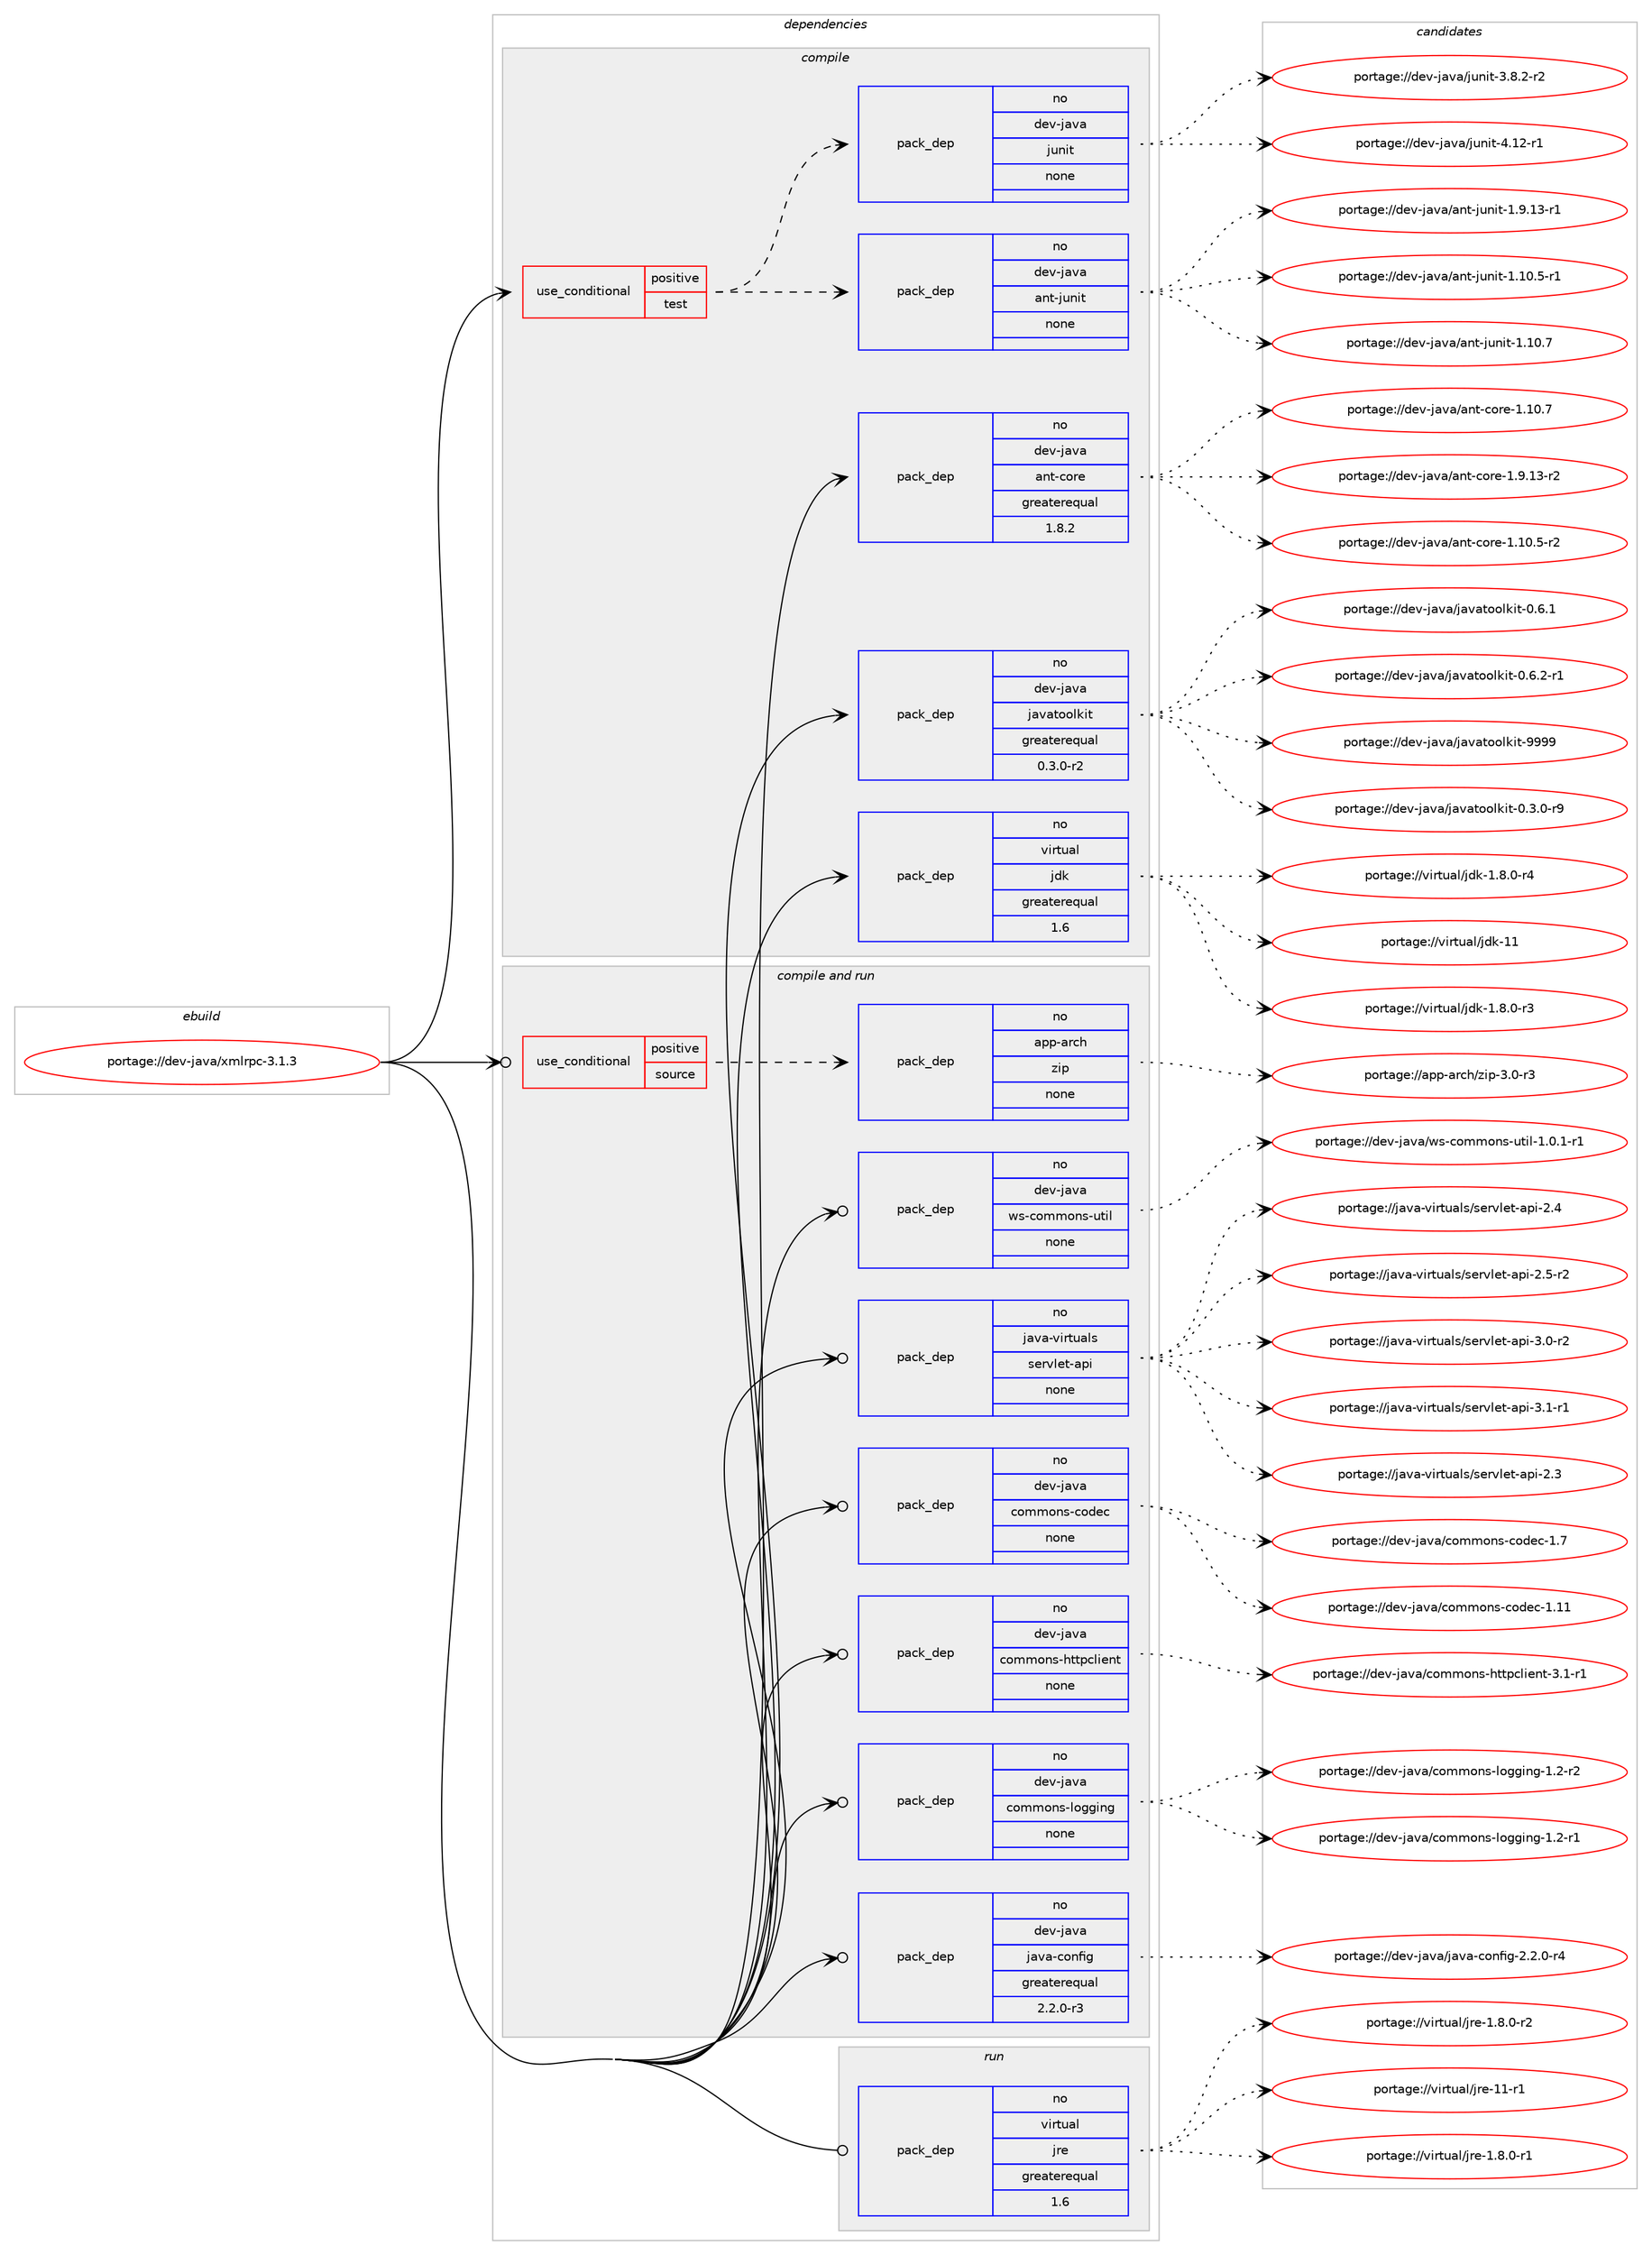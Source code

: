 digraph prolog {

# *************
# Graph options
# *************

newrank=true;
concentrate=true;
compound=true;
graph [rankdir=LR,fontname=Helvetica,fontsize=10,ranksep=1.5];#, ranksep=2.5, nodesep=0.2];
edge  [arrowhead=vee];
node  [fontname=Helvetica,fontsize=10];

# **********
# The ebuild
# **********

subgraph cluster_leftcol {
color=gray;
rank=same;
label=<<i>ebuild</i>>;
id [label="portage://dev-java/xmlrpc-3.1.3", color=red, width=4, href="../dev-java/xmlrpc-3.1.3.svg"];
}

# ****************
# The dependencies
# ****************

subgraph cluster_midcol {
color=gray;
label=<<i>dependencies</i>>;
subgraph cluster_compile {
fillcolor="#eeeeee";
style=filled;
label=<<i>compile</i>>;
subgraph cond18961 {
dependency92570 [label=<<TABLE BORDER="0" CELLBORDER="1" CELLSPACING="0" CELLPADDING="4"><TR><TD ROWSPAN="3" CELLPADDING="10">use_conditional</TD></TR><TR><TD>positive</TD></TR><TR><TD>test</TD></TR></TABLE>>, shape=none, color=red];
subgraph pack70877 {
dependency92571 [label=<<TABLE BORDER="0" CELLBORDER="1" CELLSPACING="0" CELLPADDING="4" WIDTH="220"><TR><TD ROWSPAN="6" CELLPADDING="30">pack_dep</TD></TR><TR><TD WIDTH="110">no</TD></TR><TR><TD>dev-java</TD></TR><TR><TD>ant-junit</TD></TR><TR><TD>none</TD></TR><TR><TD></TD></TR></TABLE>>, shape=none, color=blue];
}
dependency92570:e -> dependency92571:w [weight=20,style="dashed",arrowhead="vee"];
subgraph pack70878 {
dependency92572 [label=<<TABLE BORDER="0" CELLBORDER="1" CELLSPACING="0" CELLPADDING="4" WIDTH="220"><TR><TD ROWSPAN="6" CELLPADDING="30">pack_dep</TD></TR><TR><TD WIDTH="110">no</TD></TR><TR><TD>dev-java</TD></TR><TR><TD>junit</TD></TR><TR><TD>none</TD></TR><TR><TD></TD></TR></TABLE>>, shape=none, color=blue];
}
dependency92570:e -> dependency92572:w [weight=20,style="dashed",arrowhead="vee"];
}
id:e -> dependency92570:w [weight=20,style="solid",arrowhead="vee"];
subgraph pack70879 {
dependency92573 [label=<<TABLE BORDER="0" CELLBORDER="1" CELLSPACING="0" CELLPADDING="4" WIDTH="220"><TR><TD ROWSPAN="6" CELLPADDING="30">pack_dep</TD></TR><TR><TD WIDTH="110">no</TD></TR><TR><TD>dev-java</TD></TR><TR><TD>ant-core</TD></TR><TR><TD>greaterequal</TD></TR><TR><TD>1.8.2</TD></TR></TABLE>>, shape=none, color=blue];
}
id:e -> dependency92573:w [weight=20,style="solid",arrowhead="vee"];
subgraph pack70880 {
dependency92574 [label=<<TABLE BORDER="0" CELLBORDER="1" CELLSPACING="0" CELLPADDING="4" WIDTH="220"><TR><TD ROWSPAN="6" CELLPADDING="30">pack_dep</TD></TR><TR><TD WIDTH="110">no</TD></TR><TR><TD>dev-java</TD></TR><TR><TD>javatoolkit</TD></TR><TR><TD>greaterequal</TD></TR><TR><TD>0.3.0-r2</TD></TR></TABLE>>, shape=none, color=blue];
}
id:e -> dependency92574:w [weight=20,style="solid",arrowhead="vee"];
subgraph pack70881 {
dependency92575 [label=<<TABLE BORDER="0" CELLBORDER="1" CELLSPACING="0" CELLPADDING="4" WIDTH="220"><TR><TD ROWSPAN="6" CELLPADDING="30">pack_dep</TD></TR><TR><TD WIDTH="110">no</TD></TR><TR><TD>virtual</TD></TR><TR><TD>jdk</TD></TR><TR><TD>greaterequal</TD></TR><TR><TD>1.6</TD></TR></TABLE>>, shape=none, color=blue];
}
id:e -> dependency92575:w [weight=20,style="solid",arrowhead="vee"];
}
subgraph cluster_compileandrun {
fillcolor="#eeeeee";
style=filled;
label=<<i>compile and run</i>>;
subgraph cond18962 {
dependency92576 [label=<<TABLE BORDER="0" CELLBORDER="1" CELLSPACING="0" CELLPADDING="4"><TR><TD ROWSPAN="3" CELLPADDING="10">use_conditional</TD></TR><TR><TD>positive</TD></TR><TR><TD>source</TD></TR></TABLE>>, shape=none, color=red];
subgraph pack70882 {
dependency92577 [label=<<TABLE BORDER="0" CELLBORDER="1" CELLSPACING="0" CELLPADDING="4" WIDTH="220"><TR><TD ROWSPAN="6" CELLPADDING="30">pack_dep</TD></TR><TR><TD WIDTH="110">no</TD></TR><TR><TD>app-arch</TD></TR><TR><TD>zip</TD></TR><TR><TD>none</TD></TR><TR><TD></TD></TR></TABLE>>, shape=none, color=blue];
}
dependency92576:e -> dependency92577:w [weight=20,style="dashed",arrowhead="vee"];
}
id:e -> dependency92576:w [weight=20,style="solid",arrowhead="odotvee"];
subgraph pack70883 {
dependency92578 [label=<<TABLE BORDER="0" CELLBORDER="1" CELLSPACING="0" CELLPADDING="4" WIDTH="220"><TR><TD ROWSPAN="6" CELLPADDING="30">pack_dep</TD></TR><TR><TD WIDTH="110">no</TD></TR><TR><TD>dev-java</TD></TR><TR><TD>commons-codec</TD></TR><TR><TD>none</TD></TR><TR><TD></TD></TR></TABLE>>, shape=none, color=blue];
}
id:e -> dependency92578:w [weight=20,style="solid",arrowhead="odotvee"];
subgraph pack70884 {
dependency92579 [label=<<TABLE BORDER="0" CELLBORDER="1" CELLSPACING="0" CELLPADDING="4" WIDTH="220"><TR><TD ROWSPAN="6" CELLPADDING="30">pack_dep</TD></TR><TR><TD WIDTH="110">no</TD></TR><TR><TD>dev-java</TD></TR><TR><TD>commons-httpclient</TD></TR><TR><TD>none</TD></TR><TR><TD></TD></TR></TABLE>>, shape=none, color=blue];
}
id:e -> dependency92579:w [weight=20,style="solid",arrowhead="odotvee"];
subgraph pack70885 {
dependency92580 [label=<<TABLE BORDER="0" CELLBORDER="1" CELLSPACING="0" CELLPADDING="4" WIDTH="220"><TR><TD ROWSPAN="6" CELLPADDING="30">pack_dep</TD></TR><TR><TD WIDTH="110">no</TD></TR><TR><TD>dev-java</TD></TR><TR><TD>commons-logging</TD></TR><TR><TD>none</TD></TR><TR><TD></TD></TR></TABLE>>, shape=none, color=blue];
}
id:e -> dependency92580:w [weight=20,style="solid",arrowhead="odotvee"];
subgraph pack70886 {
dependency92581 [label=<<TABLE BORDER="0" CELLBORDER="1" CELLSPACING="0" CELLPADDING="4" WIDTH="220"><TR><TD ROWSPAN="6" CELLPADDING="30">pack_dep</TD></TR><TR><TD WIDTH="110">no</TD></TR><TR><TD>dev-java</TD></TR><TR><TD>java-config</TD></TR><TR><TD>greaterequal</TD></TR><TR><TD>2.2.0-r3</TD></TR></TABLE>>, shape=none, color=blue];
}
id:e -> dependency92581:w [weight=20,style="solid",arrowhead="odotvee"];
subgraph pack70887 {
dependency92582 [label=<<TABLE BORDER="0" CELLBORDER="1" CELLSPACING="0" CELLPADDING="4" WIDTH="220"><TR><TD ROWSPAN="6" CELLPADDING="30">pack_dep</TD></TR><TR><TD WIDTH="110">no</TD></TR><TR><TD>dev-java</TD></TR><TR><TD>ws-commons-util</TD></TR><TR><TD>none</TD></TR><TR><TD></TD></TR></TABLE>>, shape=none, color=blue];
}
id:e -> dependency92582:w [weight=20,style="solid",arrowhead="odotvee"];
subgraph pack70888 {
dependency92583 [label=<<TABLE BORDER="0" CELLBORDER="1" CELLSPACING="0" CELLPADDING="4" WIDTH="220"><TR><TD ROWSPAN="6" CELLPADDING="30">pack_dep</TD></TR><TR><TD WIDTH="110">no</TD></TR><TR><TD>java-virtuals</TD></TR><TR><TD>servlet-api</TD></TR><TR><TD>none</TD></TR><TR><TD></TD></TR></TABLE>>, shape=none, color=blue];
}
id:e -> dependency92583:w [weight=20,style="solid",arrowhead="odotvee"];
}
subgraph cluster_run {
fillcolor="#eeeeee";
style=filled;
label=<<i>run</i>>;
subgraph pack70889 {
dependency92584 [label=<<TABLE BORDER="0" CELLBORDER="1" CELLSPACING="0" CELLPADDING="4" WIDTH="220"><TR><TD ROWSPAN="6" CELLPADDING="30">pack_dep</TD></TR><TR><TD WIDTH="110">no</TD></TR><TR><TD>virtual</TD></TR><TR><TD>jre</TD></TR><TR><TD>greaterequal</TD></TR><TR><TD>1.6</TD></TR></TABLE>>, shape=none, color=blue];
}
id:e -> dependency92584:w [weight=20,style="solid",arrowhead="odot"];
}
}

# **************
# The candidates
# **************

subgraph cluster_choices {
rank=same;
color=gray;
label=<<i>candidates</i>>;

subgraph choice70877 {
color=black;
nodesep=1;
choiceportage100101118451069711897479711011645106117110105116454946494846534511449 [label="portage://dev-java/ant-junit-1.10.5-r1", color=red, width=4,href="../dev-java/ant-junit-1.10.5-r1.svg"];
choiceportage10010111845106971189747971101164510611711010511645494649484655 [label="portage://dev-java/ant-junit-1.10.7", color=red, width=4,href="../dev-java/ant-junit-1.10.7.svg"];
choiceportage100101118451069711897479711011645106117110105116454946574649514511449 [label="portage://dev-java/ant-junit-1.9.13-r1", color=red, width=4,href="../dev-java/ant-junit-1.9.13-r1.svg"];
dependency92571:e -> choiceportage100101118451069711897479711011645106117110105116454946494846534511449:w [style=dotted,weight="100"];
dependency92571:e -> choiceportage10010111845106971189747971101164510611711010511645494649484655:w [style=dotted,weight="100"];
dependency92571:e -> choiceportage100101118451069711897479711011645106117110105116454946574649514511449:w [style=dotted,weight="100"];
}
subgraph choice70878 {
color=black;
nodesep=1;
choiceportage100101118451069711897471061171101051164551465646504511450 [label="portage://dev-java/junit-3.8.2-r2", color=red, width=4,href="../dev-java/junit-3.8.2-r2.svg"];
choiceportage1001011184510697118974710611711010511645524649504511449 [label="portage://dev-java/junit-4.12-r1", color=red, width=4,href="../dev-java/junit-4.12-r1.svg"];
dependency92572:e -> choiceportage100101118451069711897471061171101051164551465646504511450:w [style=dotted,weight="100"];
dependency92572:e -> choiceportage1001011184510697118974710611711010511645524649504511449:w [style=dotted,weight="100"];
}
subgraph choice70879 {
color=black;
nodesep=1;
choiceportage10010111845106971189747971101164599111114101454946494846534511450 [label="portage://dev-java/ant-core-1.10.5-r2", color=red, width=4,href="../dev-java/ant-core-1.10.5-r2.svg"];
choiceportage1001011184510697118974797110116459911111410145494649484655 [label="portage://dev-java/ant-core-1.10.7", color=red, width=4,href="../dev-java/ant-core-1.10.7.svg"];
choiceportage10010111845106971189747971101164599111114101454946574649514511450 [label="portage://dev-java/ant-core-1.9.13-r2", color=red, width=4,href="../dev-java/ant-core-1.9.13-r2.svg"];
dependency92573:e -> choiceportage10010111845106971189747971101164599111114101454946494846534511450:w [style=dotted,weight="100"];
dependency92573:e -> choiceportage1001011184510697118974797110116459911111410145494649484655:w [style=dotted,weight="100"];
dependency92573:e -> choiceportage10010111845106971189747971101164599111114101454946574649514511450:w [style=dotted,weight="100"];
}
subgraph choice70880 {
color=black;
nodesep=1;
choiceportage1001011184510697118974710697118971161111111081071051164548465146484511457 [label="portage://dev-java/javatoolkit-0.3.0-r9", color=red, width=4,href="../dev-java/javatoolkit-0.3.0-r9.svg"];
choiceportage100101118451069711897471069711897116111111108107105116454846544649 [label="portage://dev-java/javatoolkit-0.6.1", color=red, width=4,href="../dev-java/javatoolkit-0.6.1.svg"];
choiceportage1001011184510697118974710697118971161111111081071051164548465446504511449 [label="portage://dev-java/javatoolkit-0.6.2-r1", color=red, width=4,href="../dev-java/javatoolkit-0.6.2-r1.svg"];
choiceportage1001011184510697118974710697118971161111111081071051164557575757 [label="portage://dev-java/javatoolkit-9999", color=red, width=4,href="../dev-java/javatoolkit-9999.svg"];
dependency92574:e -> choiceportage1001011184510697118974710697118971161111111081071051164548465146484511457:w [style=dotted,weight="100"];
dependency92574:e -> choiceportage100101118451069711897471069711897116111111108107105116454846544649:w [style=dotted,weight="100"];
dependency92574:e -> choiceportage1001011184510697118974710697118971161111111081071051164548465446504511449:w [style=dotted,weight="100"];
dependency92574:e -> choiceportage1001011184510697118974710697118971161111111081071051164557575757:w [style=dotted,weight="100"];
}
subgraph choice70881 {
color=black;
nodesep=1;
choiceportage11810511411611797108471061001074549465646484511451 [label="portage://virtual/jdk-1.8.0-r3", color=red, width=4,href="../virtual/jdk-1.8.0-r3.svg"];
choiceportage11810511411611797108471061001074549465646484511452 [label="portage://virtual/jdk-1.8.0-r4", color=red, width=4,href="../virtual/jdk-1.8.0-r4.svg"];
choiceportage1181051141161179710847106100107454949 [label="portage://virtual/jdk-11", color=red, width=4,href="../virtual/jdk-11.svg"];
dependency92575:e -> choiceportage11810511411611797108471061001074549465646484511451:w [style=dotted,weight="100"];
dependency92575:e -> choiceportage11810511411611797108471061001074549465646484511452:w [style=dotted,weight="100"];
dependency92575:e -> choiceportage1181051141161179710847106100107454949:w [style=dotted,weight="100"];
}
subgraph choice70882 {
color=black;
nodesep=1;
choiceportage9711211245971149910447122105112455146484511451 [label="portage://app-arch/zip-3.0-r3", color=red, width=4,href="../app-arch/zip-3.0-r3.svg"];
dependency92577:e -> choiceportage9711211245971149910447122105112455146484511451:w [style=dotted,weight="100"];
}
subgraph choice70883 {
color=black;
nodesep=1;
choiceportage10010111845106971189747991111091091111101154599111100101994549464949 [label="portage://dev-java/commons-codec-1.11", color=red, width=4,href="../dev-java/commons-codec-1.11.svg"];
choiceportage100101118451069711897479911110910911111011545991111001019945494655 [label="portage://dev-java/commons-codec-1.7", color=red, width=4,href="../dev-java/commons-codec-1.7.svg"];
dependency92578:e -> choiceportage10010111845106971189747991111091091111101154599111100101994549464949:w [style=dotted,weight="100"];
dependency92578:e -> choiceportage100101118451069711897479911110910911111011545991111001019945494655:w [style=dotted,weight="100"];
}
subgraph choice70884 {
color=black;
nodesep=1;
choiceportage10010111845106971189747991111091091111101154510411611611299108105101110116455146494511449 [label="portage://dev-java/commons-httpclient-3.1-r1", color=red, width=4,href="../dev-java/commons-httpclient-3.1-r1.svg"];
dependency92579:e -> choiceportage10010111845106971189747991111091091111101154510411611611299108105101110116455146494511449:w [style=dotted,weight="100"];
}
subgraph choice70885 {
color=black;
nodesep=1;
choiceportage100101118451069711897479911110910911111011545108111103103105110103454946504511449 [label="portage://dev-java/commons-logging-1.2-r1", color=red, width=4,href="../dev-java/commons-logging-1.2-r1.svg"];
choiceportage100101118451069711897479911110910911111011545108111103103105110103454946504511450 [label="portage://dev-java/commons-logging-1.2-r2", color=red, width=4,href="../dev-java/commons-logging-1.2-r2.svg"];
dependency92580:e -> choiceportage100101118451069711897479911110910911111011545108111103103105110103454946504511449:w [style=dotted,weight="100"];
dependency92580:e -> choiceportage100101118451069711897479911110910911111011545108111103103105110103454946504511450:w [style=dotted,weight="100"];
}
subgraph choice70886 {
color=black;
nodesep=1;
choiceportage10010111845106971189747106971189745991111101021051034550465046484511452 [label="portage://dev-java/java-config-2.2.0-r4", color=red, width=4,href="../dev-java/java-config-2.2.0-r4.svg"];
dependency92581:e -> choiceportage10010111845106971189747106971189745991111101021051034550465046484511452:w [style=dotted,weight="100"];
}
subgraph choice70887 {
color=black;
nodesep=1;
choiceportage100101118451069711897471191154599111109109111110115451171161051084549464846494511449 [label="portage://dev-java/ws-commons-util-1.0.1-r1", color=red, width=4,href="../dev-java/ws-commons-util-1.0.1-r1.svg"];
dependency92582:e -> choiceportage100101118451069711897471191154599111109109111110115451171161051084549464846494511449:w [style=dotted,weight="100"];
}
subgraph choice70888 {
color=black;
nodesep=1;
choiceportage1069711897451181051141161179710811547115101114118108101116459711210545504651 [label="portage://java-virtuals/servlet-api-2.3", color=red, width=4,href="../java-virtuals/servlet-api-2.3.svg"];
choiceportage1069711897451181051141161179710811547115101114118108101116459711210545504652 [label="portage://java-virtuals/servlet-api-2.4", color=red, width=4,href="../java-virtuals/servlet-api-2.4.svg"];
choiceportage10697118974511810511411611797108115471151011141181081011164597112105455046534511450 [label="portage://java-virtuals/servlet-api-2.5-r2", color=red, width=4,href="../java-virtuals/servlet-api-2.5-r2.svg"];
choiceportage10697118974511810511411611797108115471151011141181081011164597112105455146484511450 [label="portage://java-virtuals/servlet-api-3.0-r2", color=red, width=4,href="../java-virtuals/servlet-api-3.0-r2.svg"];
choiceportage10697118974511810511411611797108115471151011141181081011164597112105455146494511449 [label="portage://java-virtuals/servlet-api-3.1-r1", color=red, width=4,href="../java-virtuals/servlet-api-3.1-r1.svg"];
dependency92583:e -> choiceportage1069711897451181051141161179710811547115101114118108101116459711210545504651:w [style=dotted,weight="100"];
dependency92583:e -> choiceportage1069711897451181051141161179710811547115101114118108101116459711210545504652:w [style=dotted,weight="100"];
dependency92583:e -> choiceportage10697118974511810511411611797108115471151011141181081011164597112105455046534511450:w [style=dotted,weight="100"];
dependency92583:e -> choiceportage10697118974511810511411611797108115471151011141181081011164597112105455146484511450:w [style=dotted,weight="100"];
dependency92583:e -> choiceportage10697118974511810511411611797108115471151011141181081011164597112105455146494511449:w [style=dotted,weight="100"];
}
subgraph choice70889 {
color=black;
nodesep=1;
choiceportage11810511411611797108471061141014549465646484511449 [label="portage://virtual/jre-1.8.0-r1", color=red, width=4,href="../virtual/jre-1.8.0-r1.svg"];
choiceportage11810511411611797108471061141014549465646484511450 [label="portage://virtual/jre-1.8.0-r2", color=red, width=4,href="../virtual/jre-1.8.0-r2.svg"];
choiceportage11810511411611797108471061141014549494511449 [label="portage://virtual/jre-11-r1", color=red, width=4,href="../virtual/jre-11-r1.svg"];
dependency92584:e -> choiceportage11810511411611797108471061141014549465646484511449:w [style=dotted,weight="100"];
dependency92584:e -> choiceportage11810511411611797108471061141014549465646484511450:w [style=dotted,weight="100"];
dependency92584:e -> choiceportage11810511411611797108471061141014549494511449:w [style=dotted,weight="100"];
}
}

}

